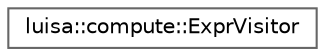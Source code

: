 digraph "类继承关系图"
{
 // LATEX_PDF_SIZE
  bgcolor="transparent";
  edge [fontname=Helvetica,fontsize=10,labelfontname=Helvetica,labelfontsize=10];
  node [fontname=Helvetica,fontsize=10,shape=box,height=0.2,width=0.4];
  rankdir="LR";
  Node0 [id="Node000000",label="luisa::compute::ExprVisitor",height=0.2,width=0.4,color="grey40", fillcolor="white", style="filled",URL="$structluisa_1_1compute_1_1_expr_visitor.html",tooltip=" "];
}
